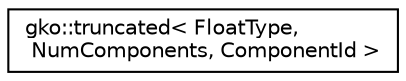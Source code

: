 digraph "Graphical Class Hierarchy"
{
 // INTERACTIVE_SVG=YES
  edge [fontname="Helvetica",fontsize="10",labelfontname="Helvetica",labelfontsize="10"];
  node [fontname="Helvetica",fontsize="10",shape=record];
  rankdir="LR";
  Node1 [label="gko::truncated\< FloatType,\l NumComponents, ComponentId \>",height=0.2,width=0.4,color="black", fillcolor="white", style="filled",URL="$classgko_1_1truncated.html",tooltip="This template implements the truncated (or split) storage of a floating point type. "];
}
